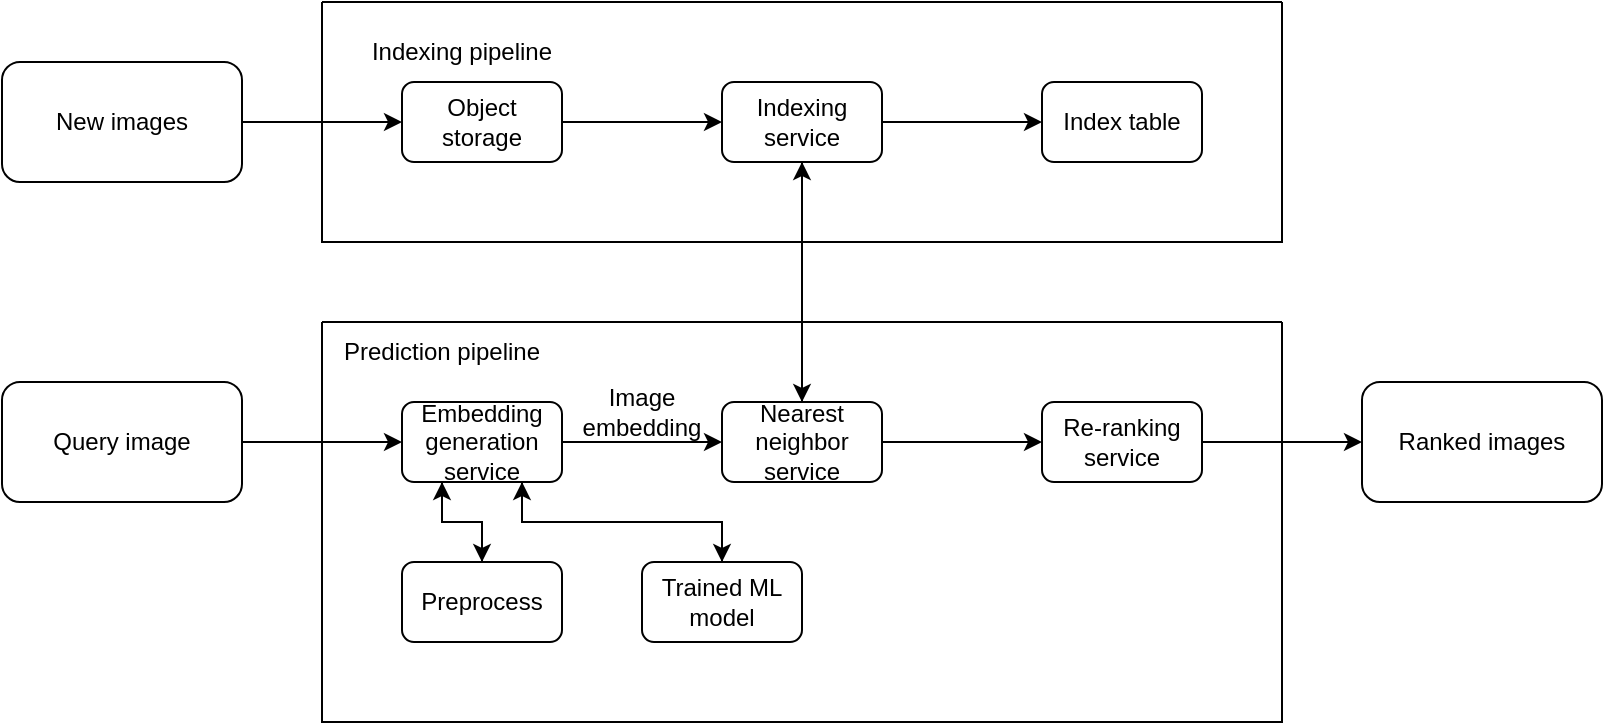 <mxfile version="22.0.4" type="device">
  <diagram id="0skp8sg_g3C_ar09sCD9" name="Page-1">
    <mxGraphModel dx="882" dy="590" grid="1" gridSize="10" guides="1" tooltips="1" connect="1" arrows="1" fold="1" page="1" pageScale="1" pageWidth="850" pageHeight="1100" math="0" shadow="0">
      <root>
        <mxCell id="0" />
        <mxCell id="1" parent="0" />
        <mxCell id="l1ZWfpOvFa45eJeAlfOC-3" value="" style="swimlane;startSize=0;" vertex="1" parent="1">
          <mxGeometry x="200" y="80" width="480" height="120" as="geometry" />
        </mxCell>
        <mxCell id="l1ZWfpOvFa45eJeAlfOC-5" value="Index table" style="rounded=1;whiteSpace=wrap;html=1;" vertex="1" parent="l1ZWfpOvFa45eJeAlfOC-3">
          <mxGeometry x="360" y="40" width="80" height="40" as="geometry" />
        </mxCell>
        <mxCell id="l1ZWfpOvFa45eJeAlfOC-20" style="edgeStyle=orthogonalEdgeStyle;rounded=0;orthogonalLoop=1;jettySize=auto;html=1;exitX=1;exitY=0.5;exitDx=0;exitDy=0;entryX=0;entryY=0.5;entryDx=0;entryDy=0;" edge="1" parent="l1ZWfpOvFa45eJeAlfOC-3" source="l1ZWfpOvFa45eJeAlfOC-6" target="l1ZWfpOvFa45eJeAlfOC-7">
          <mxGeometry relative="1" as="geometry" />
        </mxCell>
        <mxCell id="l1ZWfpOvFa45eJeAlfOC-6" value="Object storage" style="rounded=1;whiteSpace=wrap;html=1;" vertex="1" parent="l1ZWfpOvFa45eJeAlfOC-3">
          <mxGeometry x="40" y="40" width="80" height="40" as="geometry" />
        </mxCell>
        <mxCell id="l1ZWfpOvFa45eJeAlfOC-21" style="edgeStyle=orthogonalEdgeStyle;rounded=0;orthogonalLoop=1;jettySize=auto;html=1;exitX=1;exitY=0.5;exitDx=0;exitDy=0;entryX=0;entryY=0.5;entryDx=0;entryDy=0;" edge="1" parent="l1ZWfpOvFa45eJeAlfOC-3" source="l1ZWfpOvFa45eJeAlfOC-7" target="l1ZWfpOvFa45eJeAlfOC-5">
          <mxGeometry relative="1" as="geometry" />
        </mxCell>
        <mxCell id="l1ZWfpOvFa45eJeAlfOC-7" value="Indexing service" style="rounded=1;whiteSpace=wrap;html=1;" vertex="1" parent="l1ZWfpOvFa45eJeAlfOC-3">
          <mxGeometry x="200" y="40" width="80" height="40" as="geometry" />
        </mxCell>
        <mxCell id="l1ZWfpOvFa45eJeAlfOC-4" value="" style="swimlane;startSize=0;" vertex="1" parent="1">
          <mxGeometry x="200" y="240" width="480" height="200" as="geometry" />
        </mxCell>
        <mxCell id="l1ZWfpOvFa45eJeAlfOC-22" style="edgeStyle=orthogonalEdgeStyle;rounded=0;orthogonalLoop=1;jettySize=auto;html=1;exitX=1;exitY=0.5;exitDx=0;exitDy=0;entryX=0;entryY=0.5;entryDx=0;entryDy=0;" edge="1" parent="l1ZWfpOvFa45eJeAlfOC-4" source="l1ZWfpOvFa45eJeAlfOC-8" target="l1ZWfpOvFa45eJeAlfOC-9">
          <mxGeometry relative="1" as="geometry" />
        </mxCell>
        <mxCell id="l1ZWfpOvFa45eJeAlfOC-25" style="edgeStyle=orthogonalEdgeStyle;rounded=0;orthogonalLoop=1;jettySize=auto;html=1;exitX=0.25;exitY=1;exitDx=0;exitDy=0;entryX=0.5;entryY=0;entryDx=0;entryDy=0;" edge="1" parent="l1ZWfpOvFa45eJeAlfOC-4" source="l1ZWfpOvFa45eJeAlfOC-8" target="l1ZWfpOvFa45eJeAlfOC-11">
          <mxGeometry relative="1" as="geometry" />
        </mxCell>
        <mxCell id="l1ZWfpOvFa45eJeAlfOC-26" style="edgeStyle=orthogonalEdgeStyle;rounded=0;orthogonalLoop=1;jettySize=auto;html=1;exitX=0.75;exitY=1;exitDx=0;exitDy=0;entryX=0.5;entryY=0;entryDx=0;entryDy=0;" edge="1" parent="l1ZWfpOvFa45eJeAlfOC-4" source="l1ZWfpOvFa45eJeAlfOC-8" target="l1ZWfpOvFa45eJeAlfOC-12">
          <mxGeometry relative="1" as="geometry" />
        </mxCell>
        <mxCell id="l1ZWfpOvFa45eJeAlfOC-8" value="Embedding generation service" style="rounded=1;whiteSpace=wrap;html=1;" vertex="1" parent="l1ZWfpOvFa45eJeAlfOC-4">
          <mxGeometry x="40" y="40" width="80" height="40" as="geometry" />
        </mxCell>
        <mxCell id="l1ZWfpOvFa45eJeAlfOC-23" style="edgeStyle=orthogonalEdgeStyle;rounded=0;orthogonalLoop=1;jettySize=auto;html=1;exitX=1;exitY=0.5;exitDx=0;exitDy=0;entryX=0;entryY=0.5;entryDx=0;entryDy=0;" edge="1" parent="l1ZWfpOvFa45eJeAlfOC-4" source="l1ZWfpOvFa45eJeAlfOC-9" target="l1ZWfpOvFa45eJeAlfOC-10">
          <mxGeometry relative="1" as="geometry" />
        </mxCell>
        <mxCell id="l1ZWfpOvFa45eJeAlfOC-9" value="Nearest neighbor service" style="rounded=1;whiteSpace=wrap;html=1;" vertex="1" parent="l1ZWfpOvFa45eJeAlfOC-4">
          <mxGeometry x="200" y="40" width="80" height="40" as="geometry" />
        </mxCell>
        <mxCell id="l1ZWfpOvFa45eJeAlfOC-10" value="Re-ranking service" style="rounded=1;whiteSpace=wrap;html=1;" vertex="1" parent="l1ZWfpOvFa45eJeAlfOC-4">
          <mxGeometry x="360" y="40" width="80" height="40" as="geometry" />
        </mxCell>
        <mxCell id="l1ZWfpOvFa45eJeAlfOC-27" style="edgeStyle=orthogonalEdgeStyle;rounded=0;orthogonalLoop=1;jettySize=auto;html=1;exitX=0.5;exitY=0;exitDx=0;exitDy=0;entryX=0.25;entryY=1;entryDx=0;entryDy=0;" edge="1" parent="l1ZWfpOvFa45eJeAlfOC-4" source="l1ZWfpOvFa45eJeAlfOC-11" target="l1ZWfpOvFa45eJeAlfOC-8">
          <mxGeometry relative="1" as="geometry" />
        </mxCell>
        <mxCell id="l1ZWfpOvFa45eJeAlfOC-11" value="Preprocess" style="rounded=1;whiteSpace=wrap;html=1;" vertex="1" parent="l1ZWfpOvFa45eJeAlfOC-4">
          <mxGeometry x="40" y="120" width="80" height="40" as="geometry" />
        </mxCell>
        <mxCell id="l1ZWfpOvFa45eJeAlfOC-28" style="edgeStyle=orthogonalEdgeStyle;rounded=0;orthogonalLoop=1;jettySize=auto;html=1;exitX=0.5;exitY=0;exitDx=0;exitDy=0;entryX=0.75;entryY=1;entryDx=0;entryDy=0;" edge="1" parent="l1ZWfpOvFa45eJeAlfOC-4" source="l1ZWfpOvFa45eJeAlfOC-12" target="l1ZWfpOvFa45eJeAlfOC-8">
          <mxGeometry relative="1" as="geometry" />
        </mxCell>
        <mxCell id="l1ZWfpOvFa45eJeAlfOC-12" value="Trained ML model" style="rounded=1;whiteSpace=wrap;html=1;" vertex="1" parent="l1ZWfpOvFa45eJeAlfOC-4">
          <mxGeometry x="160" y="120" width="80" height="40" as="geometry" />
        </mxCell>
        <mxCell id="l1ZWfpOvFa45eJeAlfOC-29" value="Prediction pipeline" style="text;html=1;strokeColor=none;fillColor=none;align=center;verticalAlign=middle;whiteSpace=wrap;rounded=0;" vertex="1" parent="l1ZWfpOvFa45eJeAlfOC-4">
          <mxGeometry width="120" height="30" as="geometry" />
        </mxCell>
        <mxCell id="l1ZWfpOvFa45eJeAlfOC-37" value="Image embedding" style="text;html=1;strokeColor=none;fillColor=none;align=center;verticalAlign=middle;whiteSpace=wrap;rounded=0;" vertex="1" parent="l1ZWfpOvFa45eJeAlfOC-4">
          <mxGeometry x="120" y="30" width="80" height="30" as="geometry" />
        </mxCell>
        <mxCell id="l1ZWfpOvFa45eJeAlfOC-18" style="edgeStyle=orthogonalEdgeStyle;rounded=0;orthogonalLoop=1;jettySize=auto;html=1;exitX=0.5;exitY=1;exitDx=0;exitDy=0;entryX=0.5;entryY=0;entryDx=0;entryDy=0;" edge="1" parent="1" source="l1ZWfpOvFa45eJeAlfOC-7" target="l1ZWfpOvFa45eJeAlfOC-9">
          <mxGeometry relative="1" as="geometry" />
        </mxCell>
        <mxCell id="l1ZWfpOvFa45eJeAlfOC-19" style="edgeStyle=orthogonalEdgeStyle;rounded=0;orthogonalLoop=1;jettySize=auto;html=1;exitX=0.5;exitY=0;exitDx=0;exitDy=0;entryX=0.5;entryY=1;entryDx=0;entryDy=0;" edge="1" parent="1" source="l1ZWfpOvFa45eJeAlfOC-9" target="l1ZWfpOvFa45eJeAlfOC-7">
          <mxGeometry relative="1" as="geometry" />
        </mxCell>
        <mxCell id="l1ZWfpOvFa45eJeAlfOC-30" value="Indexing pipeline" style="text;html=1;strokeColor=none;fillColor=none;align=center;verticalAlign=middle;whiteSpace=wrap;rounded=0;" vertex="1" parent="1">
          <mxGeometry x="210" y="90" width="120" height="30" as="geometry" />
        </mxCell>
        <mxCell id="l1ZWfpOvFa45eJeAlfOC-32" style="edgeStyle=orthogonalEdgeStyle;rounded=0;orthogonalLoop=1;jettySize=auto;html=1;exitX=1;exitY=0.5;exitDx=0;exitDy=0;entryX=0;entryY=0.5;entryDx=0;entryDy=0;" edge="1" parent="1" source="l1ZWfpOvFa45eJeAlfOC-31" target="l1ZWfpOvFa45eJeAlfOC-6">
          <mxGeometry relative="1" as="geometry" />
        </mxCell>
        <mxCell id="l1ZWfpOvFa45eJeAlfOC-31" value="New images" style="rounded=1;whiteSpace=wrap;html=1;" vertex="1" parent="1">
          <mxGeometry x="40" y="110" width="120" height="60" as="geometry" />
        </mxCell>
        <mxCell id="l1ZWfpOvFa45eJeAlfOC-34" style="edgeStyle=orthogonalEdgeStyle;rounded=0;orthogonalLoop=1;jettySize=auto;html=1;exitX=1;exitY=0.5;exitDx=0;exitDy=0;entryX=0;entryY=0.5;entryDx=0;entryDy=0;" edge="1" parent="1" source="l1ZWfpOvFa45eJeAlfOC-33" target="l1ZWfpOvFa45eJeAlfOC-8">
          <mxGeometry relative="1" as="geometry" />
        </mxCell>
        <mxCell id="l1ZWfpOvFa45eJeAlfOC-33" value="Query image" style="rounded=1;whiteSpace=wrap;html=1;" vertex="1" parent="1">
          <mxGeometry x="40" y="270" width="120" height="60" as="geometry" />
        </mxCell>
        <mxCell id="l1ZWfpOvFa45eJeAlfOC-35" value="Ranked images" style="rounded=1;whiteSpace=wrap;html=1;" vertex="1" parent="1">
          <mxGeometry x="720" y="270" width="120" height="60" as="geometry" />
        </mxCell>
        <mxCell id="l1ZWfpOvFa45eJeAlfOC-36" style="edgeStyle=orthogonalEdgeStyle;rounded=0;orthogonalLoop=1;jettySize=auto;html=1;exitX=1;exitY=0.5;exitDx=0;exitDy=0;entryX=0;entryY=0.5;entryDx=0;entryDy=0;" edge="1" parent="1" source="l1ZWfpOvFa45eJeAlfOC-10" target="l1ZWfpOvFa45eJeAlfOC-35">
          <mxGeometry relative="1" as="geometry" />
        </mxCell>
      </root>
    </mxGraphModel>
  </diagram>
</mxfile>
